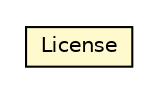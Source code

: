 #!/usr/local/bin/dot
#
# Class diagram 
# Generated by UMLGraph version R5_6-24-gf6e263 (http://www.umlgraph.org/)
#

digraph G {
	edge [fontname="Helvetica",fontsize=10,labelfontname="Helvetica",labelfontsize=10];
	node [fontname="Helvetica",fontsize=10,shape=plaintext];
	nodesep=0.25;
	ranksep=0.5;
	// org.universAAL.tools.ucc.model.install.License
	c65628 [label=<<table title="org.universAAL.tools.ucc.model.install.License" border="0" cellborder="1" cellspacing="0" cellpadding="2" port="p" bgcolor="lemonChiffon" href="./License.html">
		<tr><td><table border="0" cellspacing="0" cellpadding="1">
<tr><td align="center" balign="center"> License </td></tr>
		</table></td></tr>
		</table>>, URL="./License.html", fontname="Helvetica", fontcolor="black", fontsize=10.0];
}

